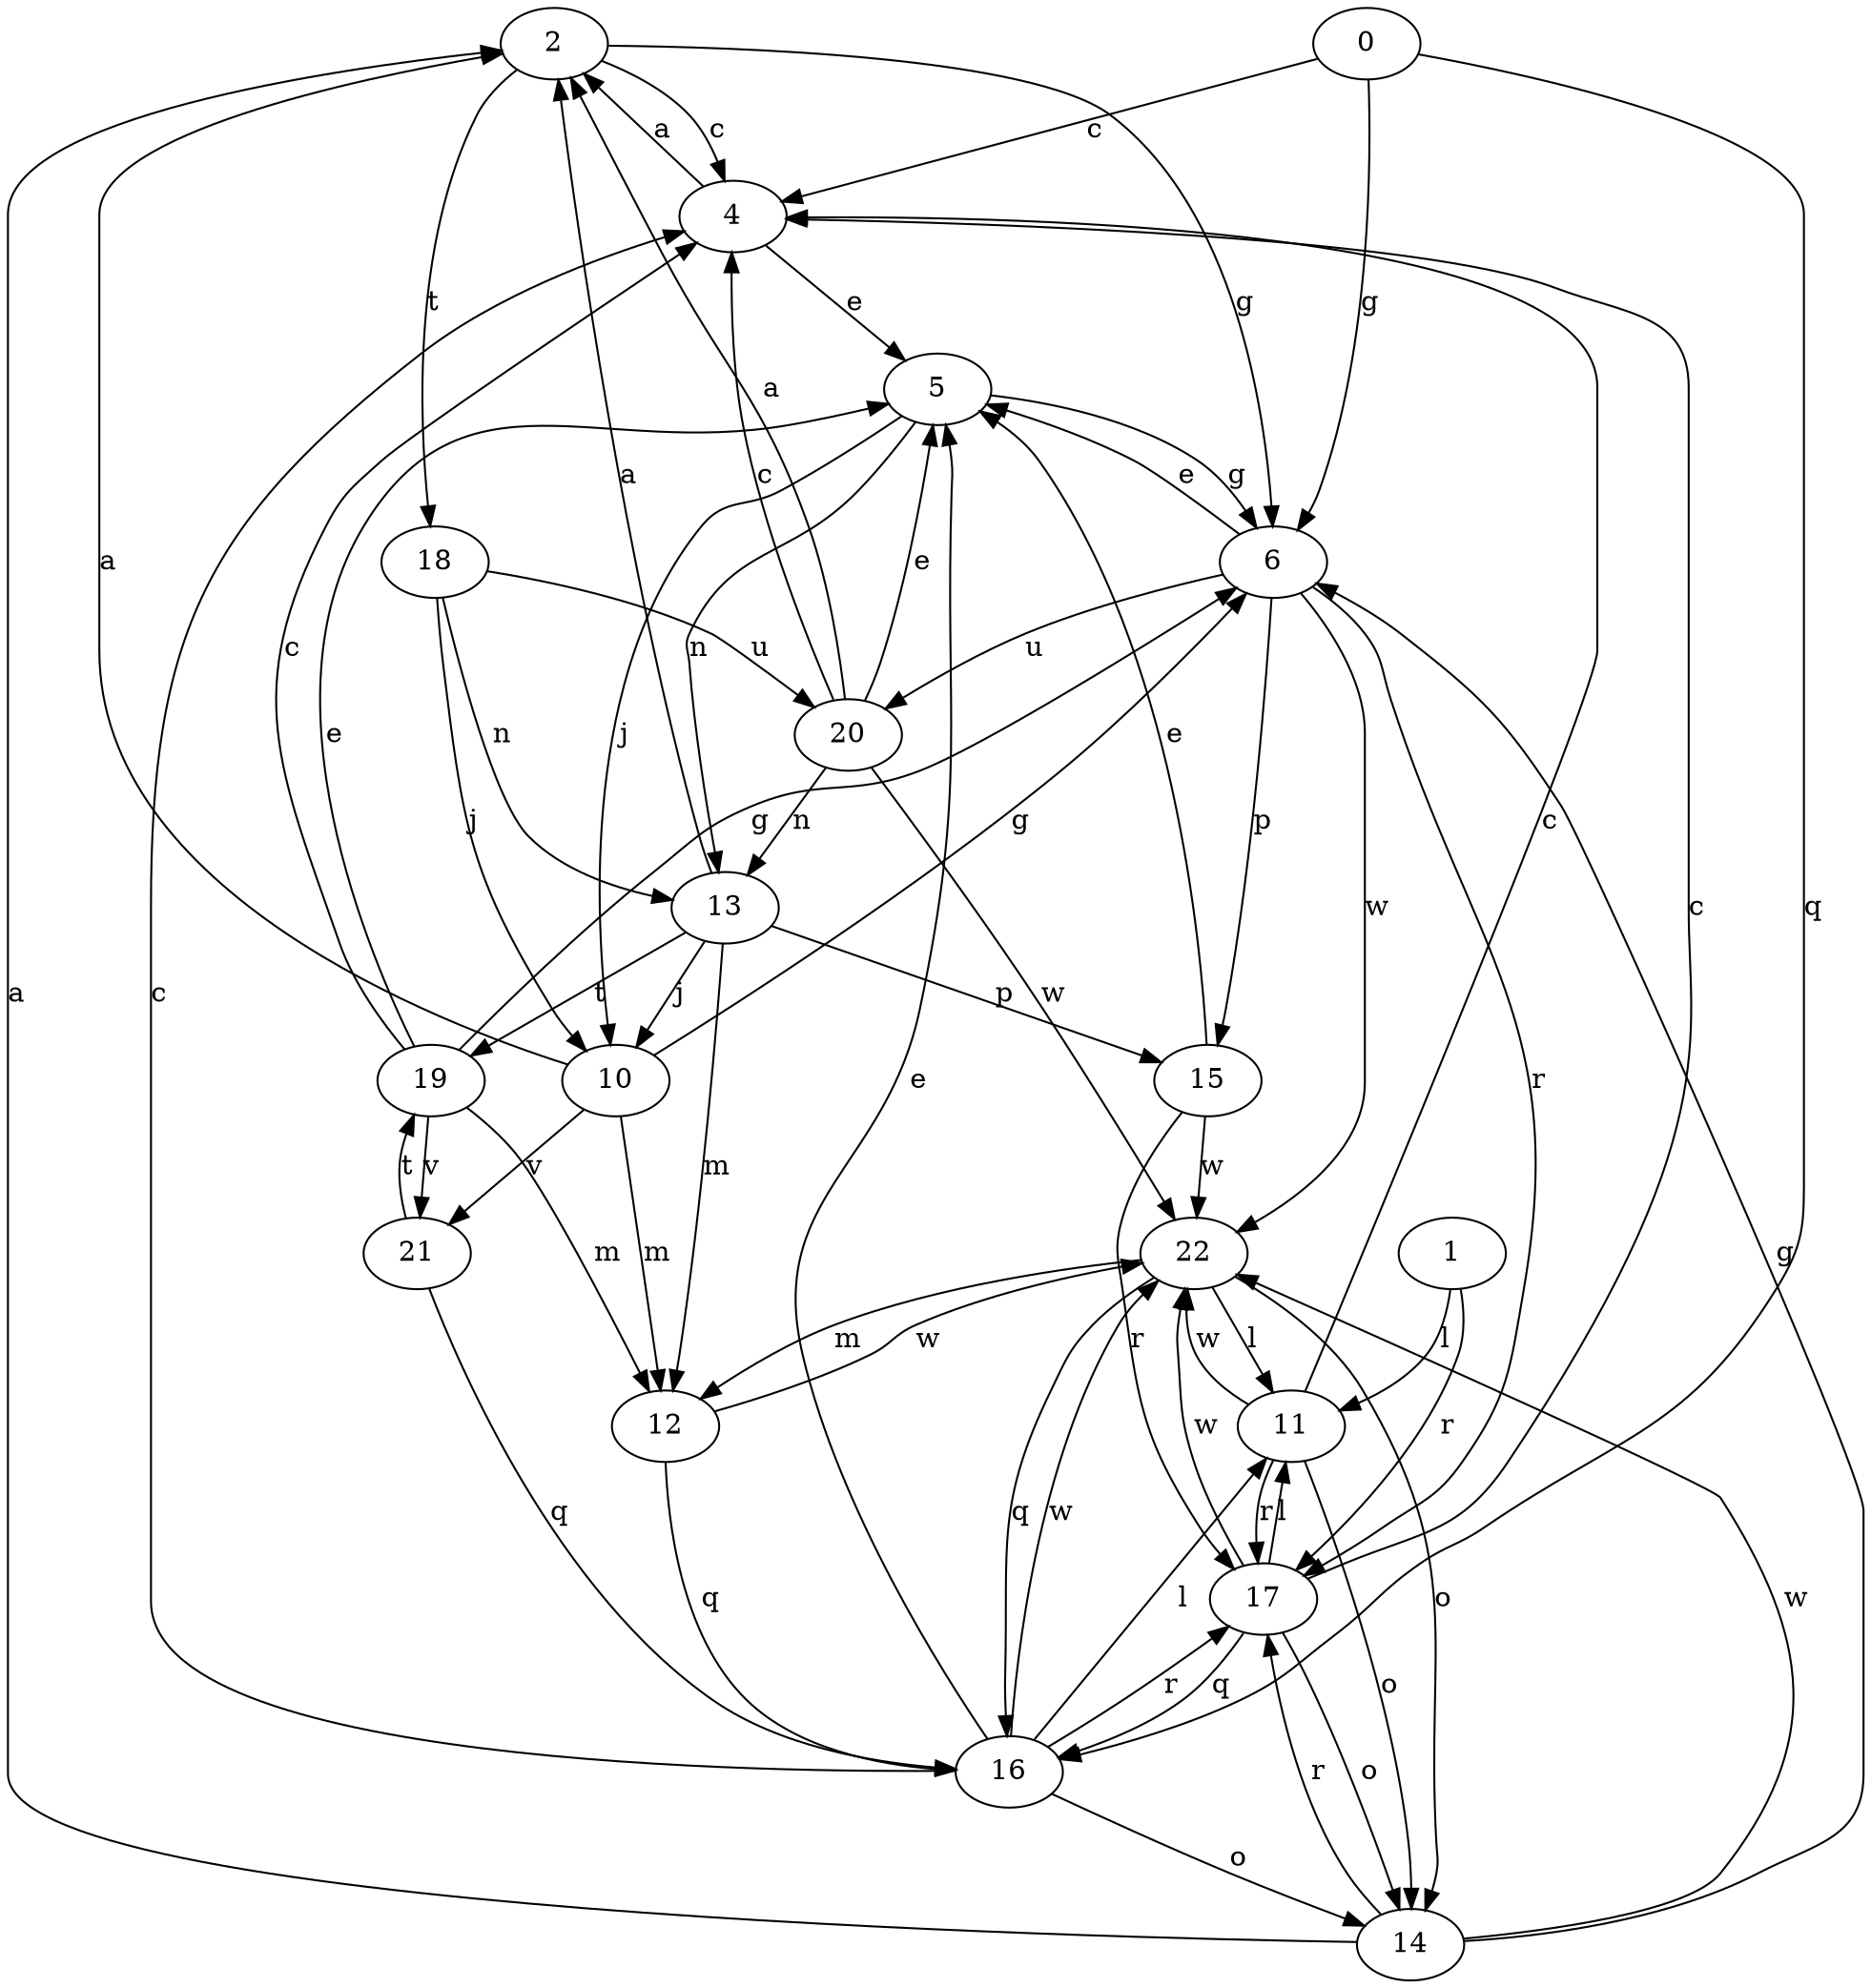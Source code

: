 strict digraph  {
2;
0;
4;
5;
6;
10;
11;
12;
13;
14;
15;
16;
17;
18;
19;
20;
21;
1;
22;
2 -> 4  [label=c];
2 -> 6  [label=g];
2 -> 18  [label=t];
0 -> 4  [label=c];
0 -> 6  [label=g];
0 -> 16  [label=q];
4 -> 2  [label=a];
4 -> 5  [label=e];
5 -> 6  [label=g];
5 -> 10  [label=j];
5 -> 13  [label=n];
6 -> 5  [label=e];
6 -> 15  [label=p];
6 -> 17  [label=r];
6 -> 20  [label=u];
6 -> 22  [label=w];
10 -> 2  [label=a];
10 -> 6  [label=g];
10 -> 12  [label=m];
10 -> 21  [label=v];
11 -> 4  [label=c];
11 -> 14  [label=o];
11 -> 17  [label=r];
11 -> 22  [label=w];
12 -> 16  [label=q];
12 -> 22  [label=w];
13 -> 2  [label=a];
13 -> 10  [label=j];
13 -> 12  [label=m];
13 -> 15  [label=p];
13 -> 19  [label=t];
14 -> 2  [label=a];
14 -> 6  [label=g];
14 -> 17  [label=r];
14 -> 22  [label=w];
15 -> 5  [label=e];
15 -> 17  [label=r];
15 -> 22  [label=w];
16 -> 4  [label=c];
16 -> 5  [label=e];
16 -> 11  [label=l];
16 -> 14  [label=o];
16 -> 17  [label=r];
16 -> 22  [label=w];
17 -> 4  [label=c];
17 -> 11  [label=l];
17 -> 14  [label=o];
17 -> 16  [label=q];
17 -> 22  [label=w];
18 -> 10  [label=j];
18 -> 13  [label=n];
18 -> 20  [label=u];
19 -> 4  [label=c];
19 -> 5  [label=e];
19 -> 6  [label=g];
19 -> 12  [label=m];
19 -> 21  [label=v];
20 -> 2  [label=a];
20 -> 4  [label=c];
20 -> 5  [label=e];
20 -> 13  [label=n];
20 -> 22  [label=w];
21 -> 16  [label=q];
21 -> 19  [label=t];
1 -> 11  [label=l];
1 -> 17  [label=r];
22 -> 11  [label=l];
22 -> 12  [label=m];
22 -> 14  [label=o];
22 -> 16  [label=q];
}
